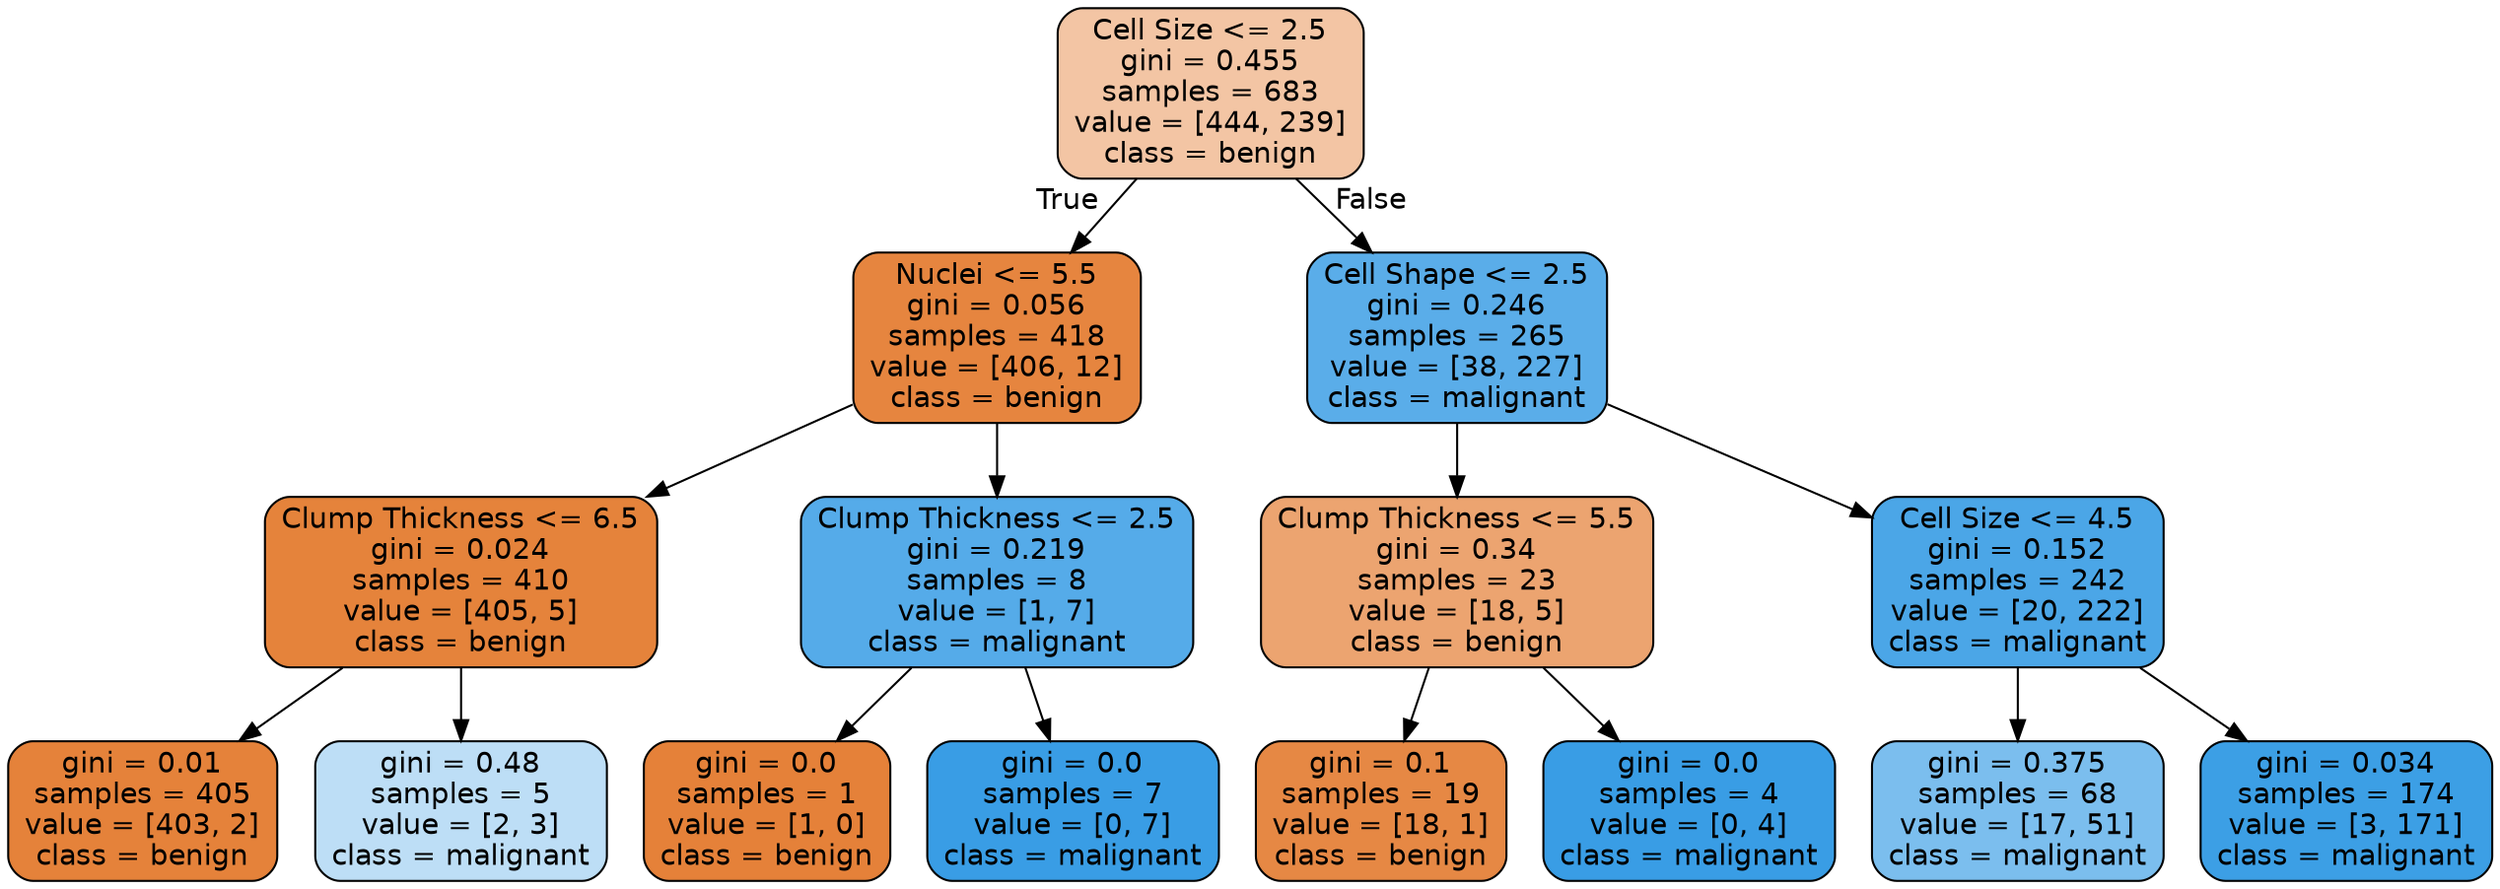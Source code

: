 digraph Tree {
node [shape=box, style="filled, rounded", color="black", fontname=helvetica] ;
edge [fontname=helvetica] ;
0 [label="Cell Size <= 2.5\ngini = 0.455\nsamples = 683\nvalue = [444, 239]\nclass = benign", fillcolor="#f3c5a4"] ;
1 [label="Nuclei <= 5.5\ngini = 0.056\nsamples = 418\nvalue = [406, 12]\nclass = benign", fillcolor="#e6853f"] ;
0 -> 1 [labeldistance=2.5, labelangle=45, headlabel="True"] ;
2 [label="Clump Thickness <= 6.5\ngini = 0.024\nsamples = 410\nvalue = [405, 5]\nclass = benign", fillcolor="#e5833b"] ;
1 -> 2 ;
3 [label="gini = 0.01\nsamples = 405\nvalue = [403, 2]\nclass = benign", fillcolor="#e5823a"] ;
2 -> 3 ;
4 [label="gini = 0.48\nsamples = 5\nvalue = [2, 3]\nclass = malignant", fillcolor="#bddef6"] ;
2 -> 4 ;
5 [label="Clump Thickness <= 2.5\ngini = 0.219\nsamples = 8\nvalue = [1, 7]\nclass = malignant", fillcolor="#55abe9"] ;
1 -> 5 ;
6 [label="gini = 0.0\nsamples = 1\nvalue = [1, 0]\nclass = benign", fillcolor="#e58139"] ;
5 -> 6 ;
7 [label="gini = 0.0\nsamples = 7\nvalue = [0, 7]\nclass = malignant", fillcolor="#399de5"] ;
5 -> 7 ;
8 [label="Cell Shape <= 2.5\ngini = 0.246\nsamples = 265\nvalue = [38, 227]\nclass = malignant", fillcolor="#5aade9"] ;
0 -> 8 [labeldistance=2.5, labelangle=-45, headlabel="False"] ;
9 [label="Clump Thickness <= 5.5\ngini = 0.34\nsamples = 23\nvalue = [18, 5]\nclass = benign", fillcolor="#eca470"] ;
8 -> 9 ;
10 [label="gini = 0.1\nsamples = 19\nvalue = [18, 1]\nclass = benign", fillcolor="#e68844"] ;
9 -> 10 ;
11 [label="gini = 0.0\nsamples = 4\nvalue = [0, 4]\nclass = malignant", fillcolor="#399de5"] ;
9 -> 11 ;
12 [label="Cell Size <= 4.5\ngini = 0.152\nsamples = 242\nvalue = [20, 222]\nclass = malignant", fillcolor="#4ba6e7"] ;
8 -> 12 ;
13 [label="gini = 0.375\nsamples = 68\nvalue = [17, 51]\nclass = malignant", fillcolor="#7bbeee"] ;
12 -> 13 ;
14 [label="gini = 0.034\nsamples = 174\nvalue = [3, 171]\nclass = malignant", fillcolor="#3c9fe5"] ;
12 -> 14 ;
}